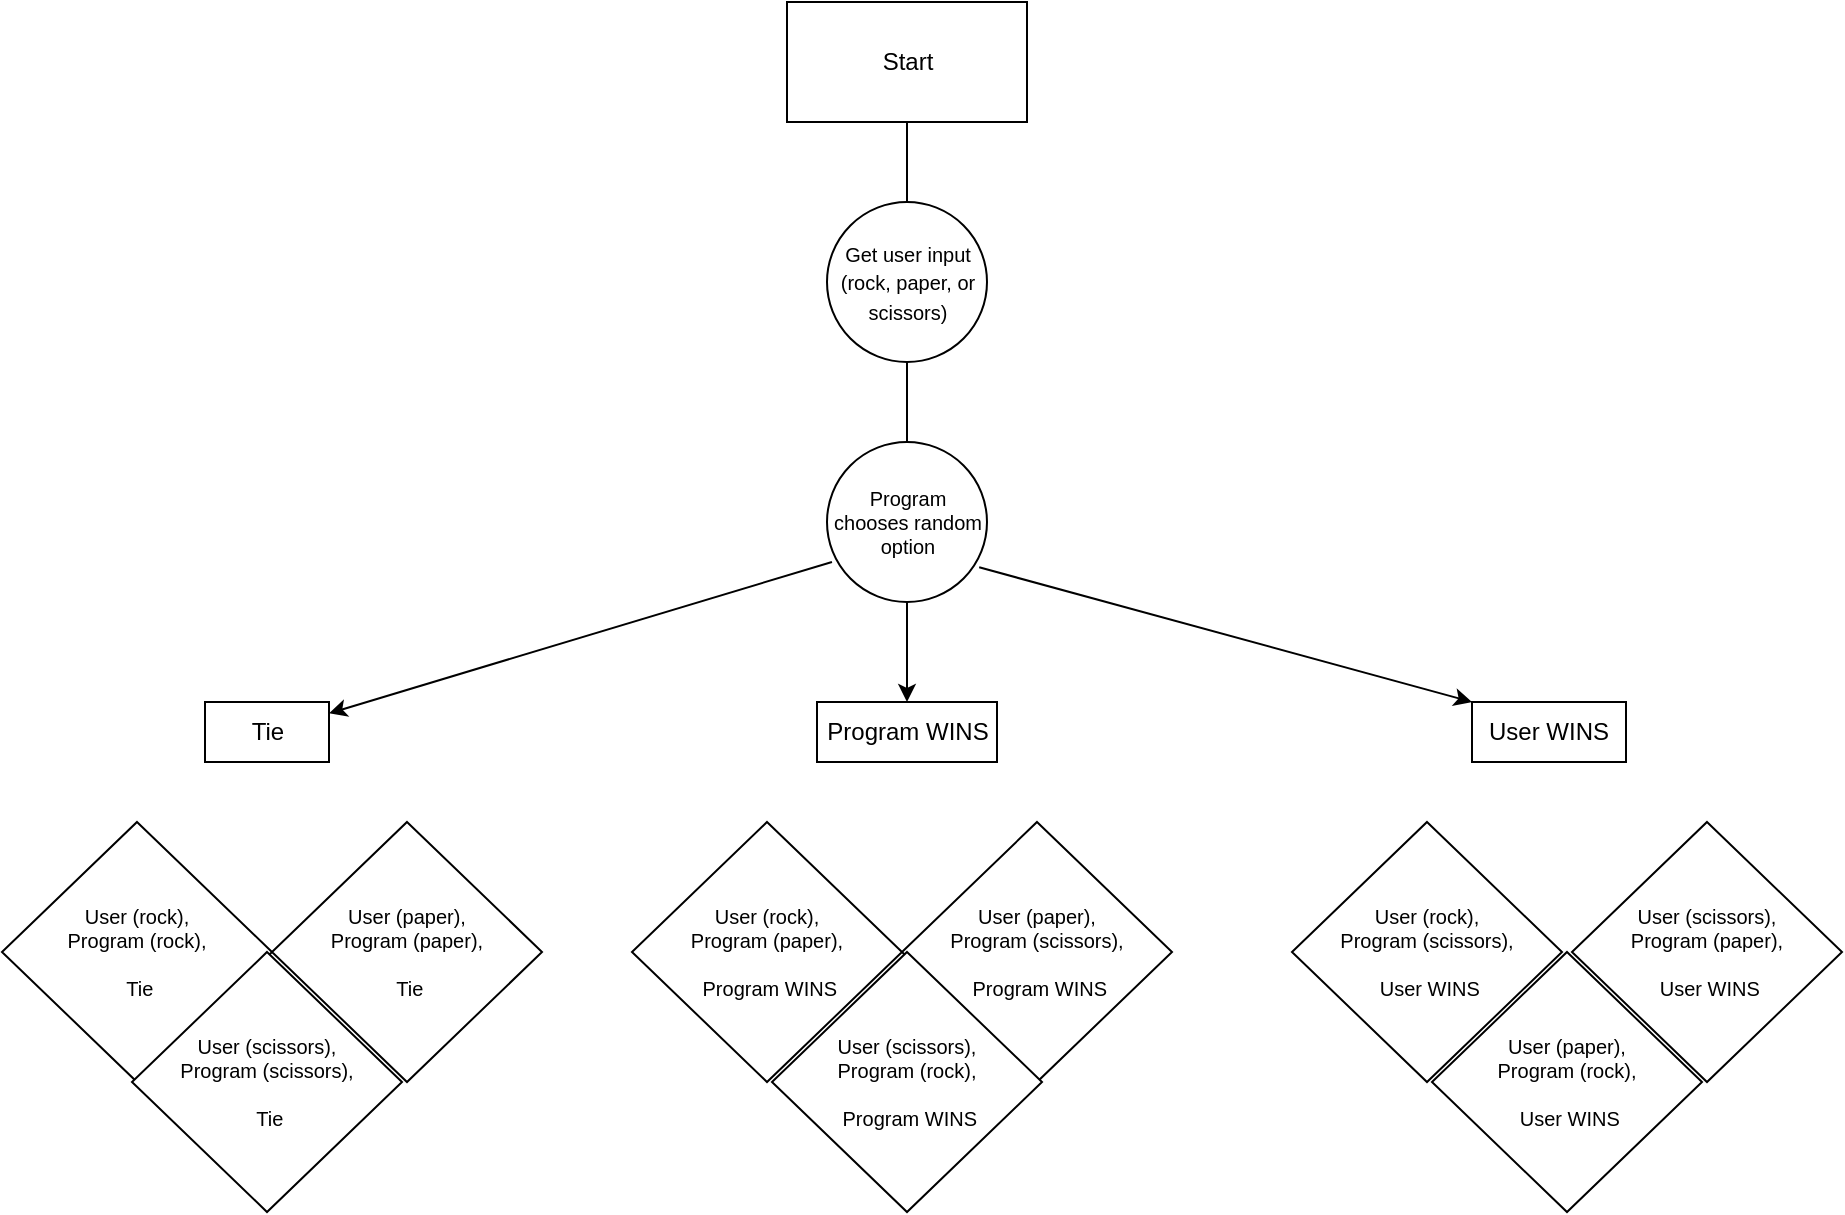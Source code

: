 <mxfile>
    <diagram id="t7LJyunlKq-FmeB4X4zX" name="Page-1">
        <mxGraphModel dx="1338" dy="1129" grid="1" gridSize="10" guides="1" tooltips="1" connect="1" arrows="1" fold="1" page="1" pageScale="1" pageWidth="1100" pageHeight="850" math="0" shadow="0">
            <root>
                <mxCell id="0"/>
                <mxCell id="1" parent="0"/>
                <mxCell id="2" value="Start" style="rounded=0;whiteSpace=wrap;html=1;" parent="1" vertex="1">
                    <mxGeometry x="482.5" y="123" width="120" height="60" as="geometry"/>
                </mxCell>
                <mxCell id="3" value="&lt;font style=&quot;font-size: 10px;&quot;&gt;Get user input (rock, paper, or scissors)&lt;/font&gt;" style="ellipse;whiteSpace=wrap;html=1;aspect=fixed;" parent="1" vertex="1">
                    <mxGeometry x="502.5" y="223" width="80" height="80" as="geometry"/>
                </mxCell>
                <mxCell id="4" value="Program chooses random option" style="ellipse;whiteSpace=wrap;html=1;fontSize=10;" parent="1" vertex="1">
                    <mxGeometry x="502.5" y="343" width="80" height="80" as="geometry"/>
                </mxCell>
                <mxCell id="5" value="" style="endArrow=none;html=1;fontSize=10;entryX=0.5;entryY=1;entryDx=0;entryDy=0;exitX=0.5;exitY=0;exitDx=0;exitDy=0;" parent="1" source="4" target="3" edge="1">
                    <mxGeometry width="50" height="50" relative="1" as="geometry">
                        <mxPoint x="412.5" y="353" as="sourcePoint"/>
                        <mxPoint x="462.5" y="303" as="targetPoint"/>
                    </mxGeometry>
                </mxCell>
                <mxCell id="6" value="" style="endArrow=none;html=1;fontSize=10;entryX=0.5;entryY=1;entryDx=0;entryDy=0;exitX=0.5;exitY=0;exitDx=0;exitDy=0;" parent="1" source="3" target="2" edge="1">
                    <mxGeometry width="50" height="50" relative="1" as="geometry">
                        <mxPoint x="372.5" y="313" as="sourcePoint"/>
                        <mxPoint x="422.5" y="263" as="targetPoint"/>
                    </mxGeometry>
                </mxCell>
                <mxCell id="12" value="User (rock),&lt;br&gt;Program (rock),&lt;br&gt;&lt;br&gt;&amp;nbsp;Tie" style="rhombus;whiteSpace=wrap;html=1;fontSize=10;" vertex="1" parent="1">
                    <mxGeometry x="90" y="533" width="135" height="130" as="geometry"/>
                </mxCell>
                <mxCell id="13" value="User (rock),&lt;br&gt;Program (paper),&lt;br&gt;&lt;br&gt;&amp;nbsp;Program WINS" style="rhombus;whiteSpace=wrap;html=1;fontSize=10;" vertex="1" parent="1">
                    <mxGeometry x="405" y="533" width="135" height="130" as="geometry"/>
                </mxCell>
                <mxCell id="14" value="User (rock),&lt;br&gt;Program (scissors),&lt;br&gt;&lt;br&gt;&amp;nbsp;User WINS" style="rhombus;whiteSpace=wrap;html=1;fontSize=10;" vertex="1" parent="1">
                    <mxGeometry x="735" y="533" width="135" height="130" as="geometry"/>
                </mxCell>
                <mxCell id="15" value="User (paper),&lt;br&gt;Program (scissors),&lt;br&gt;&lt;br&gt;&amp;nbsp;Program WINS" style="rhombus;whiteSpace=wrap;html=1;fontSize=10;" vertex="1" parent="1">
                    <mxGeometry x="540" y="533" width="135" height="130" as="geometry"/>
                </mxCell>
                <mxCell id="16" value="User (paper),&lt;br&gt;Program (paper),&lt;br&gt;&lt;br&gt;&amp;nbsp;Tie" style="rhombus;whiteSpace=wrap;html=1;fontSize=10;" vertex="1" parent="1">
                    <mxGeometry x="225" y="533" width="135" height="130" as="geometry"/>
                </mxCell>
                <mxCell id="17" value="User (paper),&lt;br&gt;Program (rock),&lt;br&gt;&lt;br&gt;&amp;nbsp;User WINS" style="rhombus;whiteSpace=wrap;html=1;fontSize=10;" vertex="1" parent="1">
                    <mxGeometry x="805" y="598" width="135" height="130" as="geometry"/>
                </mxCell>
                <mxCell id="19" value="User (scissors),&lt;br&gt;Program (scissors),&lt;br&gt;&lt;br&gt;&amp;nbsp;Tie" style="rhombus;whiteSpace=wrap;html=1;fontSize=10;" vertex="1" parent="1">
                    <mxGeometry x="155" y="598" width="135" height="130" as="geometry"/>
                </mxCell>
                <mxCell id="20" value="User (scissors),&lt;br&gt;Program (paper),&lt;br&gt;&lt;br&gt;&amp;nbsp;User WINS" style="rhombus;whiteSpace=wrap;html=1;fontSize=10;" vertex="1" parent="1">
                    <mxGeometry x="875" y="533" width="135" height="130" as="geometry"/>
                </mxCell>
                <mxCell id="21" value="User (scissors),&lt;br&gt;Program (rock),&lt;br&gt;&lt;br&gt;&amp;nbsp;Program WINS" style="rhombus;whiteSpace=wrap;html=1;fontSize=10;" vertex="1" parent="1">
                    <mxGeometry x="475" y="598" width="135" height="130" as="geometry"/>
                </mxCell>
                <mxCell id="23" value="Tie" style="rounded=0;whiteSpace=wrap;html=1;" vertex="1" parent="1">
                    <mxGeometry x="191.5" y="473" width="62" height="30" as="geometry"/>
                </mxCell>
                <mxCell id="24" value="Program WINS" style="rounded=0;whiteSpace=wrap;html=1;" vertex="1" parent="1">
                    <mxGeometry x="497.5" y="473" width="90" height="30" as="geometry"/>
                </mxCell>
                <mxCell id="25" value="User WINS" style="rounded=0;whiteSpace=wrap;html=1;" vertex="1" parent="1">
                    <mxGeometry x="825" y="473" width="77" height="30" as="geometry"/>
                </mxCell>
                <mxCell id="29" value="" style="endArrow=classic;html=1;exitX=0.031;exitY=0.75;exitDx=0;exitDy=0;exitPerimeter=0;" edge="1" parent="1" source="4" target="23">
                    <mxGeometry width="50" height="50" relative="1" as="geometry">
                        <mxPoint x="290" y="397" as="sourcePoint"/>
                        <mxPoint x="255" y="473" as="targetPoint"/>
                    </mxGeometry>
                </mxCell>
                <mxCell id="30" value="" style="endArrow=classic;html=1;exitX=0.5;exitY=1;exitDx=0;exitDy=0;entryX=0.5;entryY=0;entryDx=0;entryDy=0;" edge="1" parent="1" source="4" target="24">
                    <mxGeometry width="50" height="50" relative="1" as="geometry">
                        <mxPoint x="514.98" y="413" as="sourcePoint"/>
                        <mxPoint x="545" y="463" as="targetPoint"/>
                    </mxGeometry>
                </mxCell>
                <mxCell id="31" value="" style="endArrow=classic;html=1;exitX=0.951;exitY=0.783;exitDx=0;exitDy=0;entryX=0;entryY=0;entryDx=0;entryDy=0;exitPerimeter=0;" edge="1" parent="1" source="4" target="25">
                    <mxGeometry width="50" height="50" relative="1" as="geometry">
                        <mxPoint x="524.98" y="423" as="sourcePoint"/>
                        <mxPoint x="275" y="493" as="targetPoint"/>
                    </mxGeometry>
                </mxCell>
            </root>
        </mxGraphModel>
    </diagram>
</mxfile>